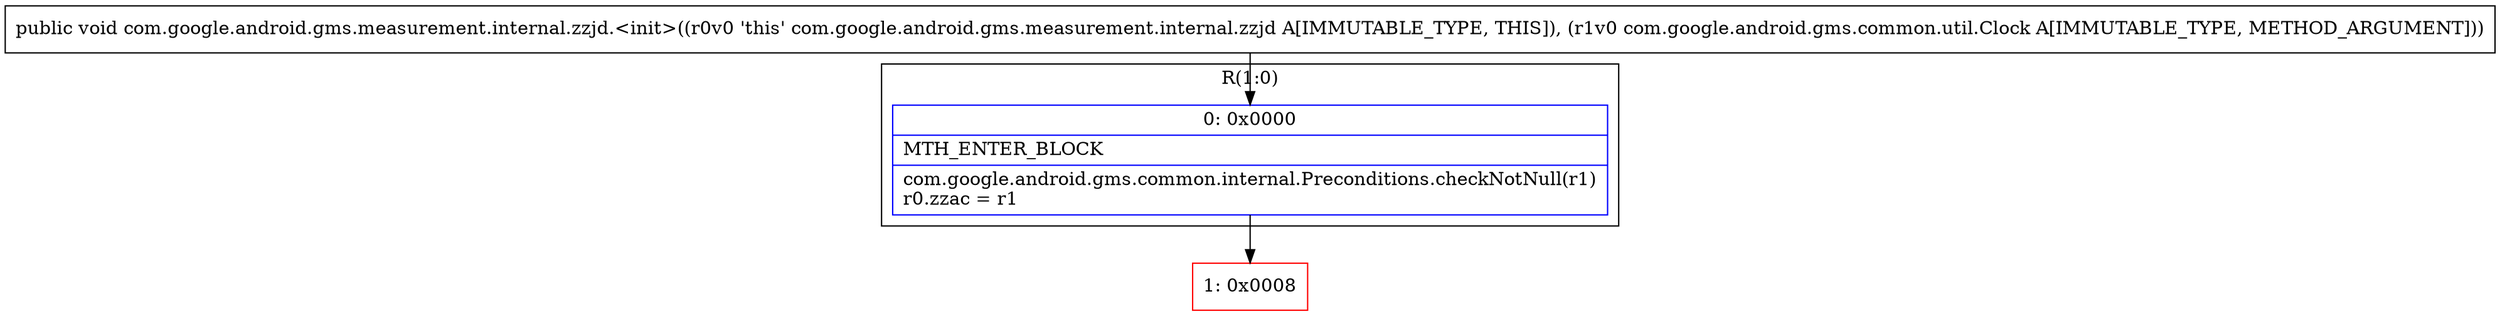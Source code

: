 digraph "CFG forcom.google.android.gms.measurement.internal.zzjd.\<init\>(Lcom\/google\/android\/gms\/common\/util\/Clock;)V" {
subgraph cluster_Region_1364269110 {
label = "R(1:0)";
node [shape=record,color=blue];
Node_0 [shape=record,label="{0\:\ 0x0000|MTH_ENTER_BLOCK\l|com.google.android.gms.common.internal.Preconditions.checkNotNull(r1)\lr0.zzac = r1\l}"];
}
Node_1 [shape=record,color=red,label="{1\:\ 0x0008}"];
MethodNode[shape=record,label="{public void com.google.android.gms.measurement.internal.zzjd.\<init\>((r0v0 'this' com.google.android.gms.measurement.internal.zzjd A[IMMUTABLE_TYPE, THIS]), (r1v0 com.google.android.gms.common.util.Clock A[IMMUTABLE_TYPE, METHOD_ARGUMENT])) }"];
MethodNode -> Node_0;
Node_0 -> Node_1;
}

